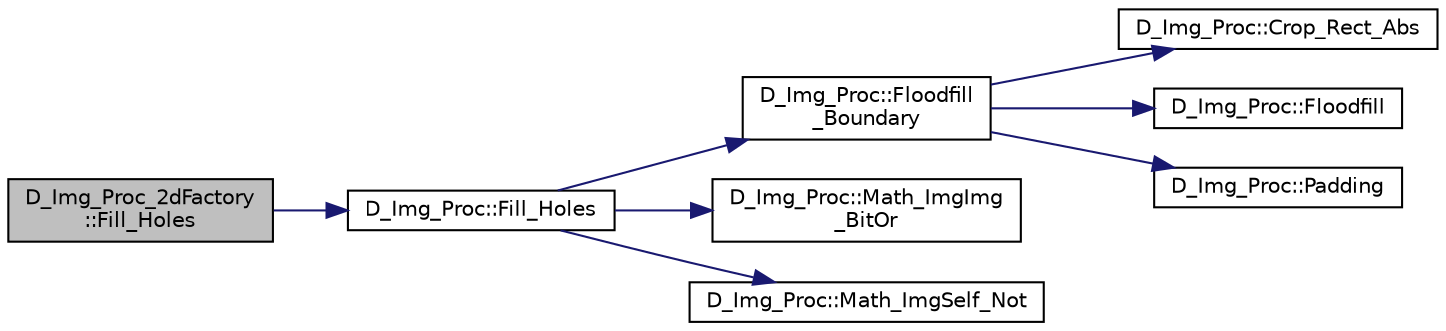 digraph "D_Img_Proc_2dFactory::Fill_Holes"
{
 // LATEX_PDF_SIZE
  edge [fontname="Helvetica",fontsize="10",labelfontname="Helvetica",labelfontsize="10"];
  node [fontname="Helvetica",fontsize="10",shape=record];
  rankdir="LR";
  Node1 [label="D_Img_Proc_2dFactory\l::Fill_Holes",height=0.2,width=0.4,color="black", fillcolor="grey75", style="filled", fontcolor="black",tooltip=" "];
  Node1 -> Node2 [color="midnightblue",fontsize="10",style="solid",fontname="Helvetica"];
  Node2 [label="D_Img_Proc::Fill_Holes",height=0.2,width=0.4,color="black", fillcolor="white", style="filled",URL="$class_d___img___proc.html#a6ab5ab8317fa82ebeb23544e2512b1a3",tooltip=" "];
  Node2 -> Node3 [color="midnightblue",fontsize="10",style="solid",fontname="Helvetica"];
  Node3 [label="D_Img_Proc::Floodfill\l_Boundary",height=0.2,width=0.4,color="black", fillcolor="white", style="filled",URL="$class_d___img___proc.html#a530cd7a8040af81761aca214ca671694",tooltip=" "];
  Node3 -> Node4 [color="midnightblue",fontsize="10",style="solid",fontname="Helvetica"];
  Node4 [label="D_Img_Proc::Crop_Rect_Abs",height=0.2,width=0.4,color="black", fillcolor="white", style="filled",URL="$class_d___img___proc.html#a7d8de715a15ff62db57fdc8a2d86809f",tooltip=" "];
  Node3 -> Node5 [color="midnightblue",fontsize="10",style="solid",fontname="Helvetica"];
  Node5 [label="D_Img_Proc::Floodfill",height=0.2,width=0.4,color="black", fillcolor="white", style="filled",URL="$class_d___img___proc.html#a06675a5a2b2df6efe7870e06e85e4d59",tooltip=" "];
  Node3 -> Node6 [color="midnightblue",fontsize="10",style="solid",fontname="Helvetica"];
  Node6 [label="D_Img_Proc::Padding",height=0.2,width=0.4,color="black", fillcolor="white", style="filled",URL="$class_d___img___proc.html#a722d985072ba953a6fc7cfa100a0eaaf",tooltip=" "];
  Node2 -> Node7 [color="midnightblue",fontsize="10",style="solid",fontname="Helvetica"];
  Node7 [label="D_Img_Proc::Math_ImgImg\l_BitOr",height=0.2,width=0.4,color="black", fillcolor="white", style="filled",URL="$class_d___img___proc.html#a0cab11d546ef9a33b6925ce94a9e7959",tooltip=" "];
  Node2 -> Node8 [color="midnightblue",fontsize="10",style="solid",fontname="Helvetica"];
  Node8 [label="D_Img_Proc::Math_ImgSelf_Not",height=0.2,width=0.4,color="black", fillcolor="white", style="filled",URL="$class_d___img___proc.html#a16a22a2617292a637345bf93fcd7934f",tooltip=" "];
}
